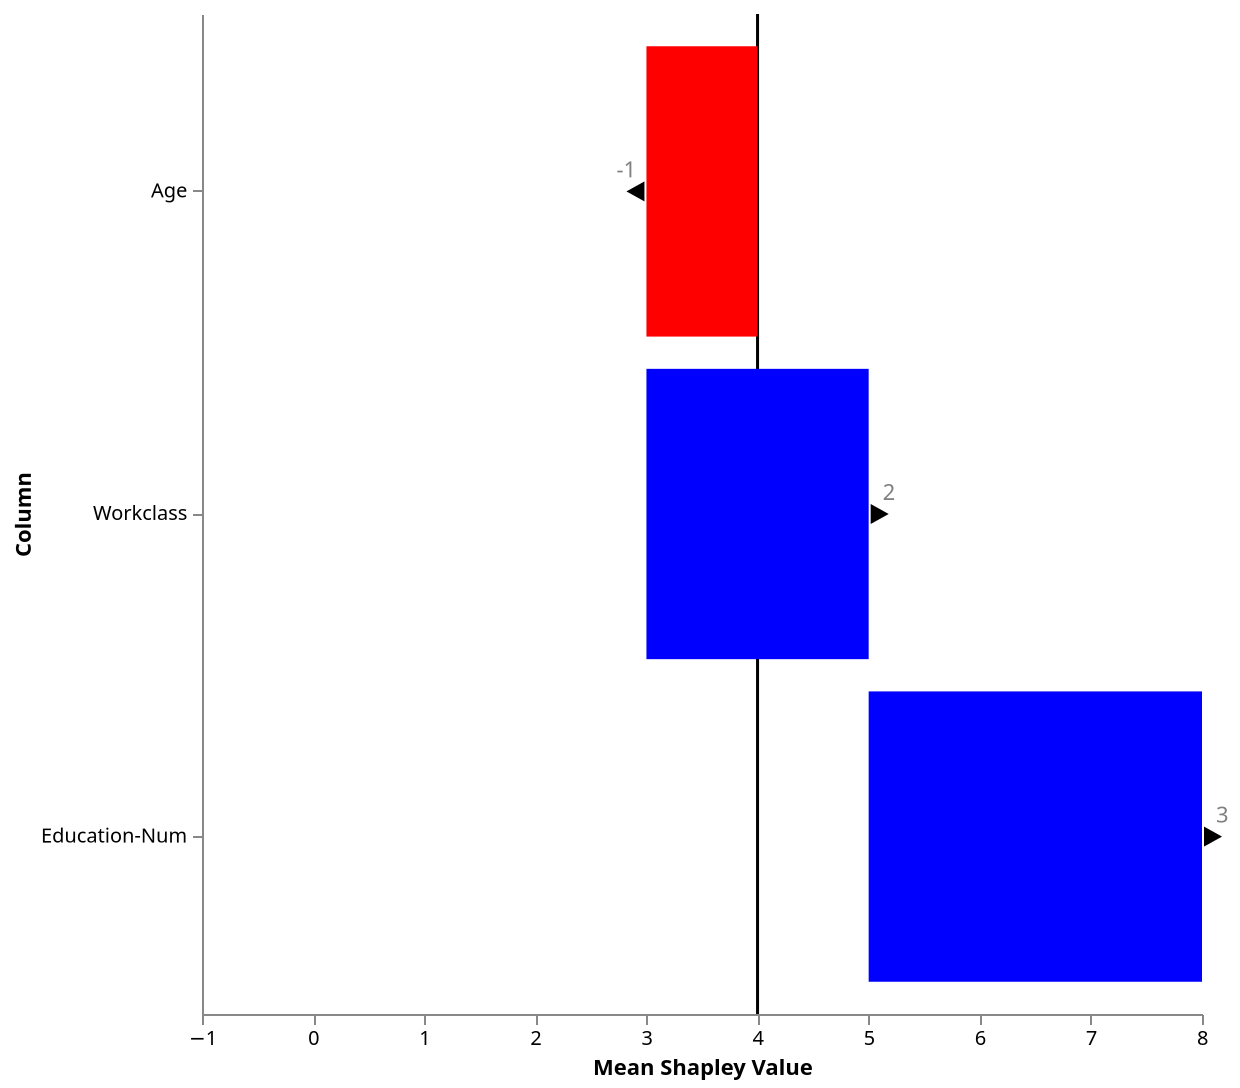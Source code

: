 {
  "$schema": "https://vega.github.io/schema/vega/v5.json",
  "description": "Mean Shapley Values Bar Plot with Accumulated Bars.",
  "width": 500,
  "height": 500,
  "padding": 5,
  "data": [
    {
      "name": "expected_value",
      "values": [
        {"Column": "expected_value", "Mean Shapley Value": 4}
      ]
    },
    {
      "name": "table",
      "values": [
        {"Column": "Age", "Mean Shapley Value": -1,  "expected_value": 4},
        {"Column": "Workclass", "Mean Shapley Value": 2,  "expected_value": 4},
        {"Column": "Education-Num", "Mean Shapley Value": 3,  "expected_value": 4}
      ],
      "transform": [
        {
          "type": "formula",
          "expr": "round(datum['Mean Shapley Value'] * 100) / 100",
          "as": "Rounded Mean Shapley Value"
        },
        {
          "type": "window",
          "sort": [{"field": "Column"}],
          "ops": ["sum"],
          "fields": ["Rounded Mean Shapley Value"],
          "as": ["cumulative_sum"],
          "frame": [null, 0]
        },
        {
          "type": "formula",
          "expr": "datum.cumulative_sum - datum['Rounded Mean Shapley Value'] + datum.expected_value",
          "as": "cumulative_sum_with_expected_value"
        },
        {
          "type": "formula",
          "expr": "datum.cumulative_sum + datum.expected_value",
          "as": "end"
        }
      ]
    }
  ],
  "scales": [
    {
      "name": "yscale",
      "type": "band",
      "domain": {"data": "table", "field": "Column"},
      "range": "height",
      "padding": 0.1
    },
    {
      "name": "xscale",
      "type": "linear",
      "domain": {
        "data": "table",
        "fields": ["start", "cumulative_sum", "end", "cumulative_sum_with_expected_value"]
      },
      "range": "width",
      "nice": true,
      "zero": true
    }
  ],
  "axes": [
    {"orient": "left", "scale": "yscale", "title": "Column"},
    {"orient": "bottom", "scale": "xscale", "title": "Mean Shapley Value"}
  ],
  "marks": [
    {
      "type": "rule",
      "encode": {
        "enter": {
          "x": {
            "scale": "xscale",
            "signal": "4"
          },
          "y": {"value": 0},
          "y2": {"signal": "height"},
          "strokeWidth": {"value": 1.5},
          "stroke": {"value": "black"}
        }
      }
    },
    {
      "type": "rect",
      "from": {"data": "table"},
      "encode": {
        "enter": {
          "y": {"scale": "yscale", "field": "Column"},
          "height": {"scale": "yscale", "band": 1},
          "x": {"scale": "xscale", "field": "cumulative_sum_with_expected_value"},
          "x2": {"scale": "xscale", "field": "end"}
        },
        "update": {
          "fill": [
            {"test": "datum['Rounded Mean Shapley Value'] < 0", "value": "red"},
            {"test": "datum['Rounded Mean Shapley Value'] >= 0", "value": "blue"}
          ]
        },
        "hover": {
          "fill": {"value": "lightgrey"}
        }
      }
    },
    {
      "type": "text",
      "from": {"data": "table"},
      "encode": {
        "enter": {
          "y": {"scale": "yscale", 
          "field": "Column", 
          "band": 0.5,
            "offset": {
              "signal": "-10"
            }},
          "x": {
            "scale": "xscale",
            "signal": "datum.end",
            "offset": {
              "signal": "datum['Rounded Mean Shapley Value'] < 0 ? -10 : 10"
            }
          },
          "align": {
            "value": "center"
          },
          "baseline": {
            "value": "middle"
          },
          "text": {
            "field": "Rounded Mean Shapley Value"
          },
          "fill": {
            "value": "grey"
          }
        }
      }
    },
    {
      "type": "path",
      "from": {"data": "table"},
      "encode": {
        "enter": {
          "y": {"scale": "yscale", "field": "Column", "band": 0.5},
          "x": {"scale": "xscale", "field": "end"},
          "path": {
            "signal": "datum['Rounded Mean Shapley Value'] < 0 ? 'M-1,-5 L-1,5 L-10,0 Z' : 'M1,-5 L1,5 L10,0 Z'"
          },
          "fill": {"value": "black"}
        }
      }
    }
  ]
}
